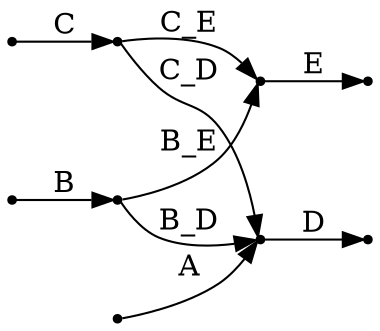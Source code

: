 digraph g {
    rankdir="LR";
    node[shape="point"];
    0 -> 1[label="A"];
    1 -> 3[label="D"];
    4 -> 5[label="B"];
    5 -> 1[label="B_D"];
    5 -> 13[label="B_E"];
    6 -> 7[label="C"];
    7 -> 1[label="C_D"];
    7 -> 13[label="C_E"];
    13 -> 9[label="E"];

}